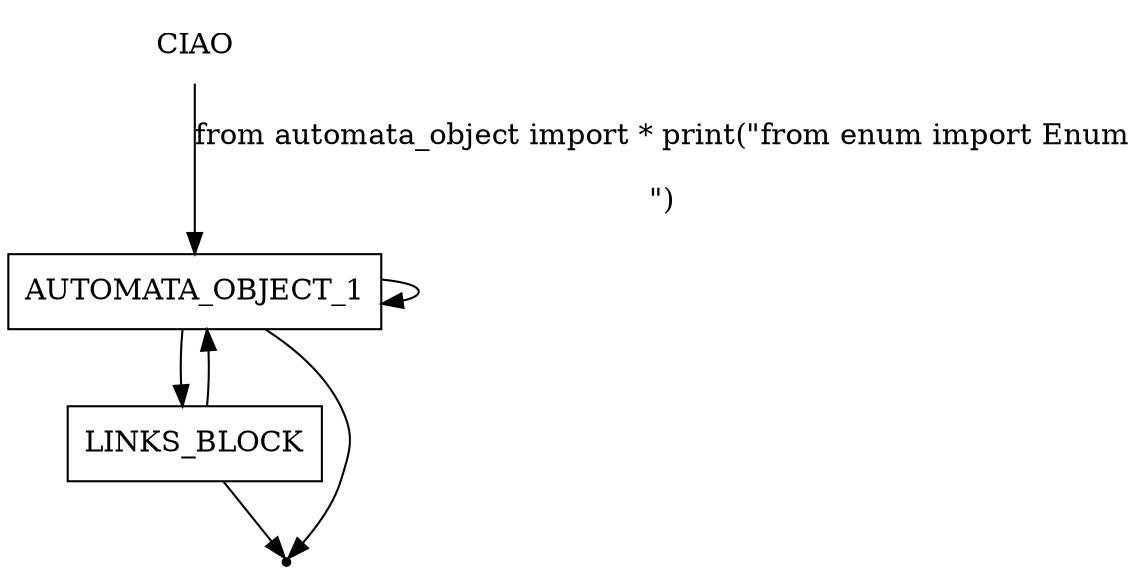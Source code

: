 digraph CIAO {
    start [label=CIAO shape=plaintext]
    A [label=AUTOMATA_OBJECT_1 shape=box]
    B [label=LINKS_BLOCK shape=box]
    end [label="" shape=point]
    start -> A [label="from automata_object import * print(\"from enum import Enum\n\n\")"]
    A -> A
    A -> B
    B -> A
    B -> end
    A -> end
}
